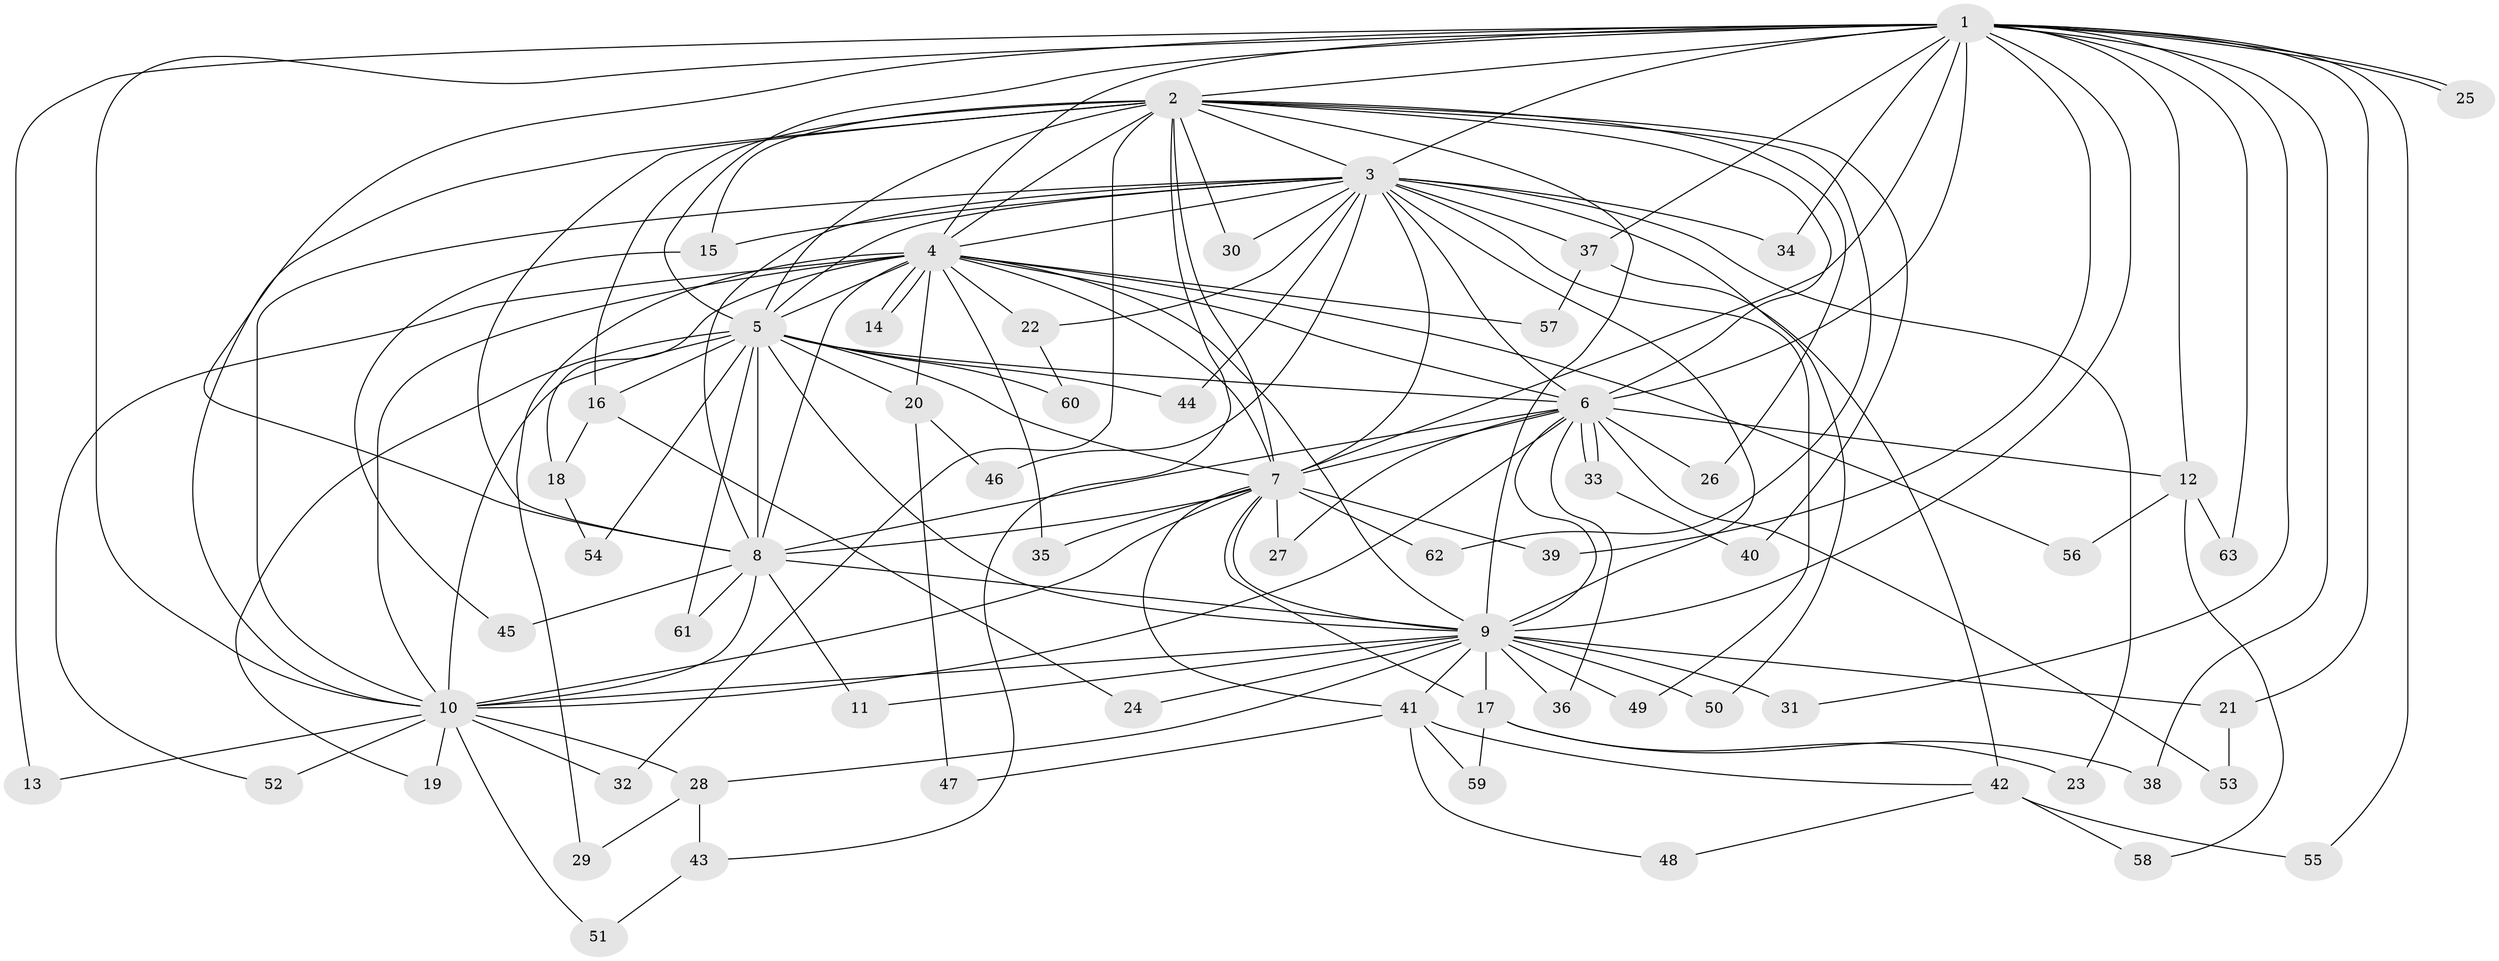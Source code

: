 // coarse degree distribution, {16: 0.043478260869565216, 14: 0.021739130434782608, 24: 0.021739130434782608, 13: 0.021739130434782608, 12: 0.021739130434782608, 11: 0.021739130434782608, 15: 0.021739130434782608, 2: 0.5217391304347826, 4: 0.08695652173913043, 3: 0.10869565217391304, 5: 0.043478260869565216, 6: 0.021739130434782608, 1: 0.043478260869565216}
// Generated by graph-tools (version 1.1) at 2025/23/03/03/25 07:23:38]
// undirected, 63 vertices, 151 edges
graph export_dot {
graph [start="1"]
  node [color=gray90,style=filled];
  1;
  2;
  3;
  4;
  5;
  6;
  7;
  8;
  9;
  10;
  11;
  12;
  13;
  14;
  15;
  16;
  17;
  18;
  19;
  20;
  21;
  22;
  23;
  24;
  25;
  26;
  27;
  28;
  29;
  30;
  31;
  32;
  33;
  34;
  35;
  36;
  37;
  38;
  39;
  40;
  41;
  42;
  43;
  44;
  45;
  46;
  47;
  48;
  49;
  50;
  51;
  52;
  53;
  54;
  55;
  56;
  57;
  58;
  59;
  60;
  61;
  62;
  63;
  1 -- 2;
  1 -- 3;
  1 -- 4;
  1 -- 5;
  1 -- 6;
  1 -- 7;
  1 -- 8;
  1 -- 9;
  1 -- 10;
  1 -- 12;
  1 -- 13;
  1 -- 21;
  1 -- 25;
  1 -- 25;
  1 -- 31;
  1 -- 34;
  1 -- 37;
  1 -- 38;
  1 -- 39;
  1 -- 55;
  1 -- 63;
  2 -- 3;
  2 -- 4;
  2 -- 5;
  2 -- 6;
  2 -- 7;
  2 -- 8;
  2 -- 9;
  2 -- 10;
  2 -- 15;
  2 -- 16;
  2 -- 26;
  2 -- 30;
  2 -- 32;
  2 -- 40;
  2 -- 43;
  2 -- 62;
  3 -- 4;
  3 -- 5;
  3 -- 6;
  3 -- 7;
  3 -- 8;
  3 -- 9;
  3 -- 10;
  3 -- 15;
  3 -- 22;
  3 -- 23;
  3 -- 30;
  3 -- 34;
  3 -- 37;
  3 -- 44;
  3 -- 46;
  3 -- 49;
  3 -- 50;
  4 -- 5;
  4 -- 6;
  4 -- 7;
  4 -- 8;
  4 -- 9;
  4 -- 10;
  4 -- 14;
  4 -- 14;
  4 -- 18;
  4 -- 20;
  4 -- 22;
  4 -- 29;
  4 -- 35;
  4 -- 52;
  4 -- 56;
  4 -- 57;
  5 -- 6;
  5 -- 7;
  5 -- 8;
  5 -- 9;
  5 -- 10;
  5 -- 16;
  5 -- 19;
  5 -- 20;
  5 -- 44;
  5 -- 54;
  5 -- 60;
  5 -- 61;
  6 -- 7;
  6 -- 8;
  6 -- 9;
  6 -- 10;
  6 -- 12;
  6 -- 26;
  6 -- 27;
  6 -- 33;
  6 -- 33;
  6 -- 36;
  6 -- 53;
  7 -- 8;
  7 -- 9;
  7 -- 10;
  7 -- 17;
  7 -- 27;
  7 -- 35;
  7 -- 39;
  7 -- 41;
  7 -- 62;
  8 -- 9;
  8 -- 10;
  8 -- 11;
  8 -- 45;
  8 -- 61;
  9 -- 10;
  9 -- 11;
  9 -- 17;
  9 -- 21;
  9 -- 24;
  9 -- 28;
  9 -- 31;
  9 -- 36;
  9 -- 41;
  9 -- 49;
  9 -- 50;
  10 -- 13;
  10 -- 19;
  10 -- 28;
  10 -- 32;
  10 -- 51;
  10 -- 52;
  12 -- 56;
  12 -- 58;
  12 -- 63;
  15 -- 45;
  16 -- 18;
  16 -- 24;
  17 -- 23;
  17 -- 38;
  17 -- 59;
  18 -- 54;
  20 -- 46;
  20 -- 47;
  21 -- 53;
  22 -- 60;
  28 -- 29;
  28 -- 43;
  33 -- 40;
  37 -- 42;
  37 -- 57;
  41 -- 42;
  41 -- 47;
  41 -- 48;
  41 -- 59;
  42 -- 48;
  42 -- 55;
  42 -- 58;
  43 -- 51;
}
